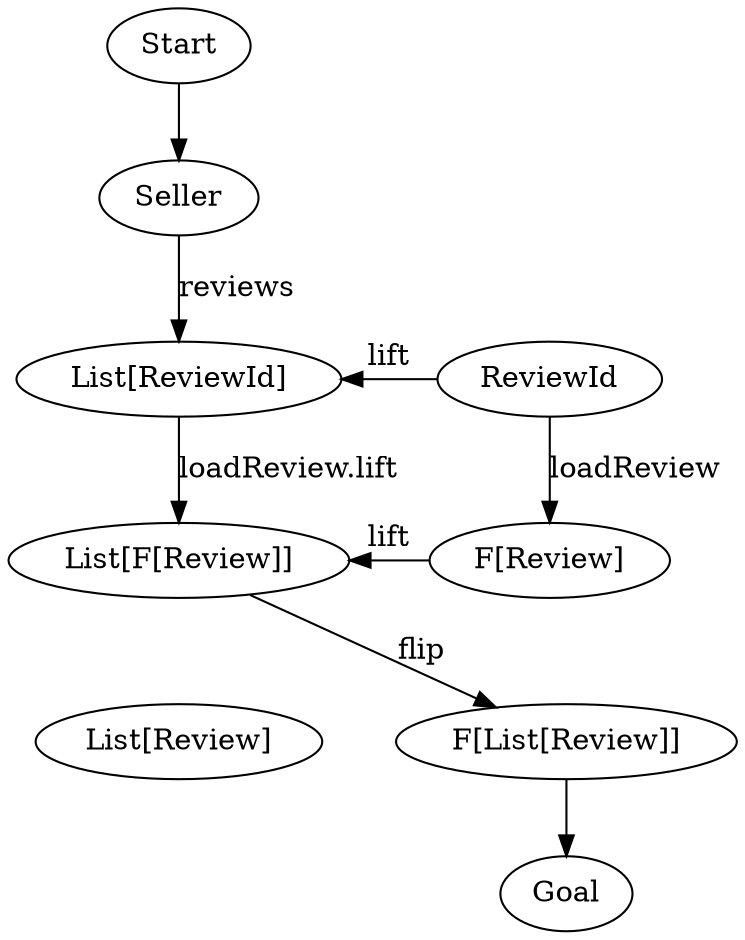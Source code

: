 digraph {
    Start[class="extremity"]
    Goal[class="extremity"]

    Seller[group="middle" class="start,disabled"]
    ListUUID[label="List[ReviewId]" group="middle" class="disabled"]
    ListFReview[label="List[F[Review]]" group="middle" class="disabled"]
    FListReview[label="F[List[Review]]" class="goal,disabled" group="lower"]
    ListReview[label="List[Review]" group="middle" class="disabled"]

    UUID[label="ReviewId" group="lower"]
    FReview[label="F[Review]" group="lower"]

    {
        rank=same
        ListUUID -> UUID[class="lift,disabled" label="lift" dir="back"]
    }

    {
        rank=same
        ListFReview -> FReview[class="lift,disabled" label="lift" dir="back"]
    }

    {
        rank=same
        ListReview -> FListReview[style="invis"]
    }

    Start -> Seller[class="start,disabled"]
    FListReview -> Goal[class="goal,disabled"]
    UUID -> FReview[label="loadReview"]
    Seller -> ListUUID[label="reviews" class="disabled"]
    ListUUID -> ListFReview[label="loadReview.lift" class="disabled"]
    ListFReview -> ListReview[style="invis"]
    ListFReview -> FListReview[label="flip" class="disabled"]
}
